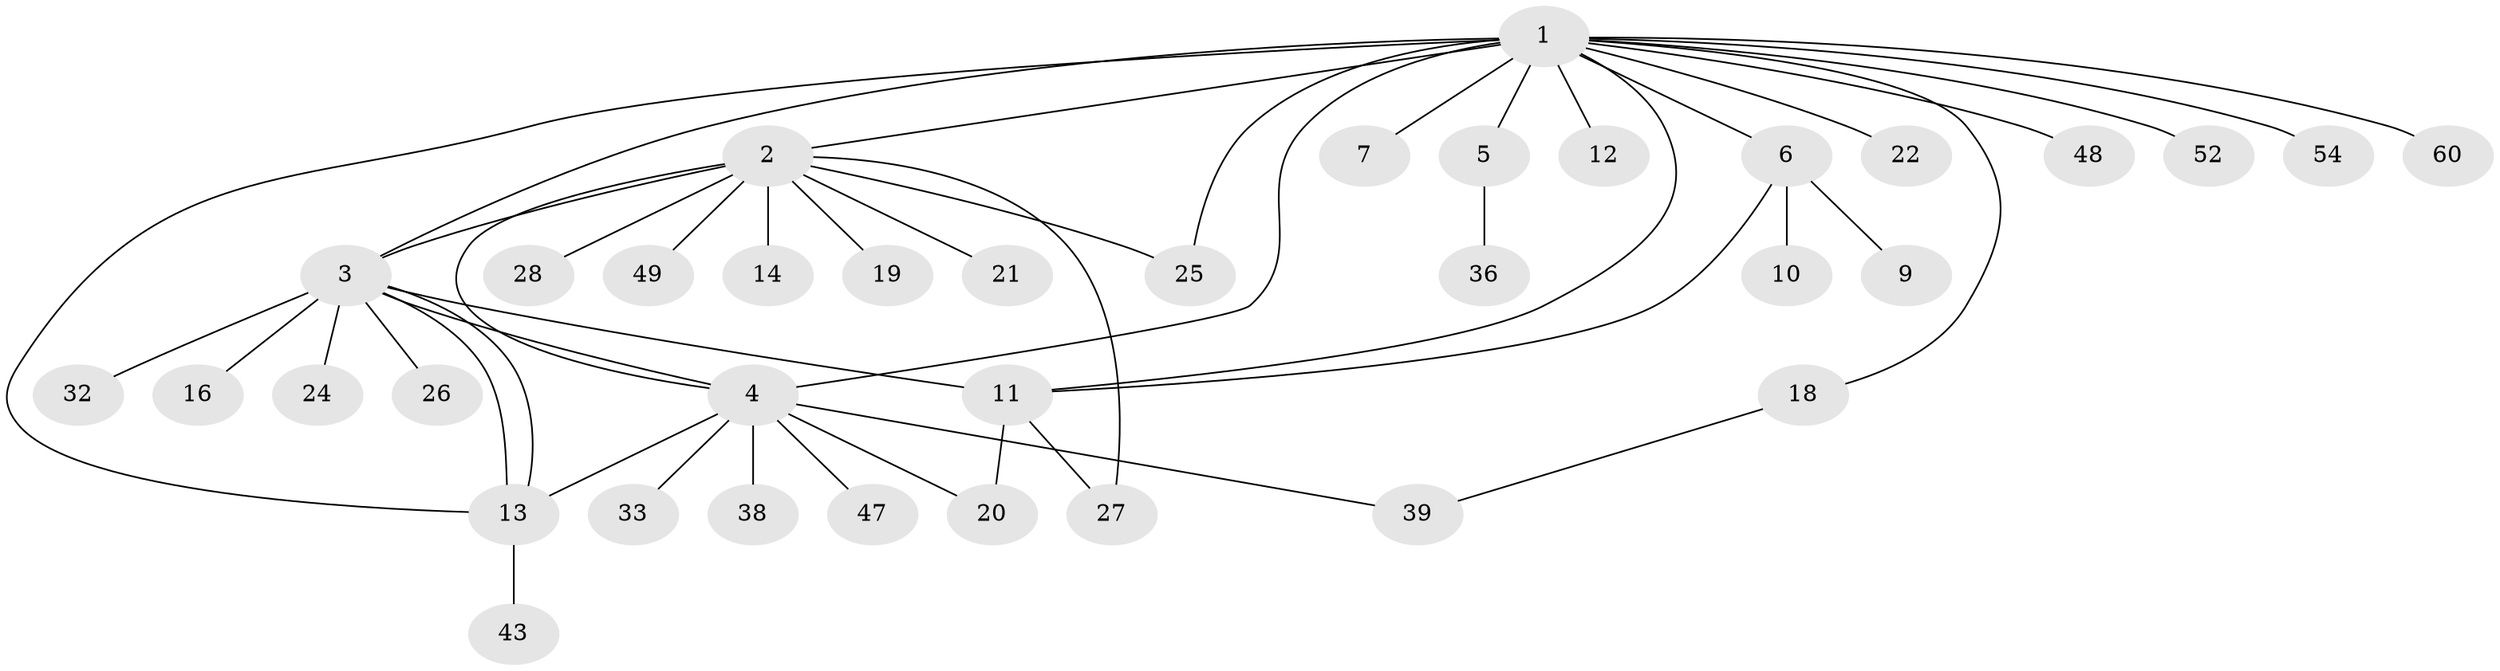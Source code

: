 // original degree distribution, {18: 0.01639344262295082, 11: 0.03278688524590164, 12: 0.01639344262295082, 2: 0.09836065573770492, 4: 0.08196721311475409, 1: 0.5901639344262295, 3: 0.14754098360655737, 5: 0.01639344262295082}
// Generated by graph-tools (version 1.1) at 2025/18/03/04/25 18:18:17]
// undirected, 36 vertices, 47 edges
graph export_dot {
graph [start="1"]
  node [color=gray90,style=filled];
  1;
  2;
  3;
  4 [super="+37+8+17+35+42"];
  5;
  6;
  7;
  9;
  10;
  11 [super="+15"];
  12;
  13 [super="+23"];
  14 [super="+41+45"];
  16;
  18 [super="+51+55"];
  19;
  20 [super="+29+58+46"];
  21;
  22;
  24;
  25 [super="+56"];
  26 [super="+50"];
  27;
  28;
  32;
  33;
  36;
  38;
  39;
  43;
  47;
  48;
  49;
  52;
  54;
  60;
  1 -- 2;
  1 -- 3;
  1 -- 4 [weight=2];
  1 -- 5;
  1 -- 6;
  1 -- 7;
  1 -- 11;
  1 -- 12;
  1 -- 13 [weight=2];
  1 -- 18;
  1 -- 22;
  1 -- 25;
  1 -- 48;
  1 -- 52;
  1 -- 54;
  1 -- 60;
  2 -- 3;
  2 -- 4 [weight=2];
  2 -- 14;
  2 -- 19;
  2 -- 21;
  2 -- 25;
  2 -- 27;
  2 -- 28;
  2 -- 49;
  3 -- 4;
  3 -- 11;
  3 -- 13 [weight=2];
  3 -- 13;
  3 -- 16;
  3 -- 24;
  3 -- 26;
  3 -- 32;
  4 -- 20;
  4 -- 33;
  4 -- 38;
  4 -- 39;
  4 -- 47;
  4 -- 13;
  5 -- 36;
  6 -- 9;
  6 -- 10;
  6 -- 11;
  11 -- 27;
  11 -- 20;
  13 -- 43;
  18 -- 39;
}
